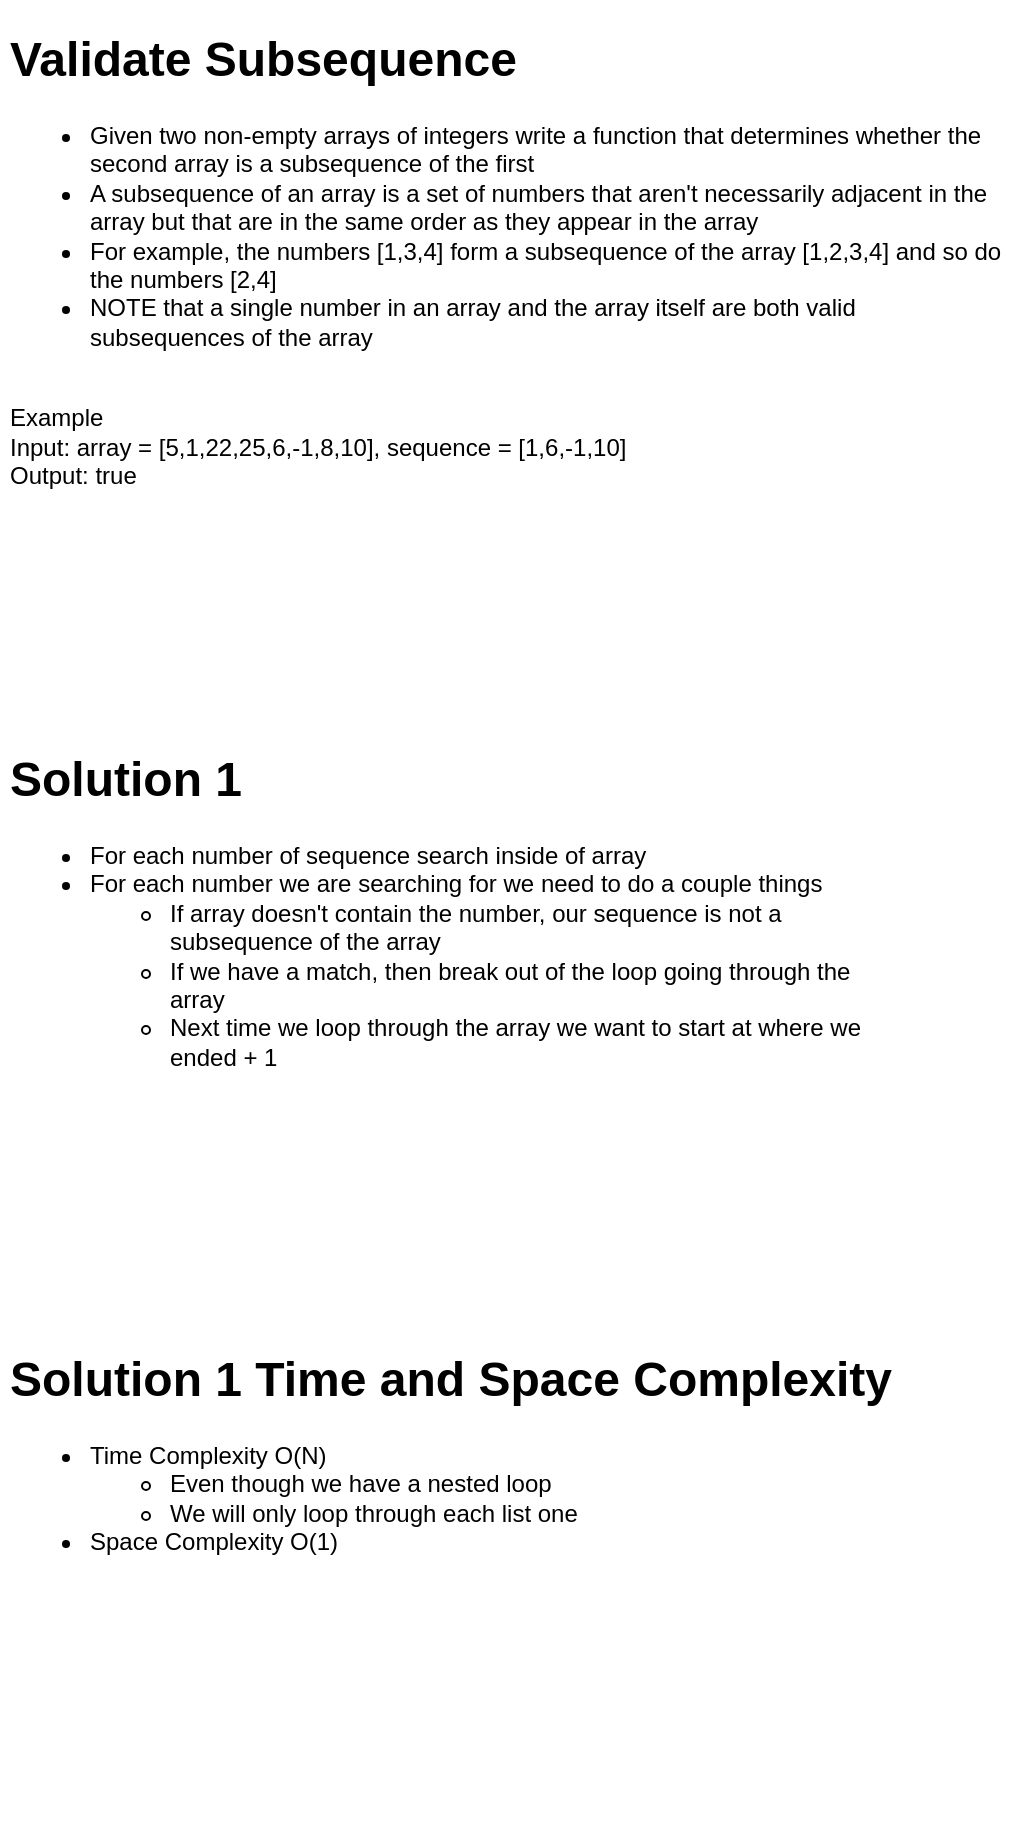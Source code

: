 <mxfile version="20.2.7" type="github">
  <diagram id="c6PqFvr1Bwt07eW4Q-qa" name="Page-1">
    <mxGraphModel dx="527" dy="686" grid="1" gridSize="10" guides="1" tooltips="1" connect="1" arrows="1" fold="1" page="1" pageScale="1" pageWidth="1100" pageHeight="850" math="0" shadow="0">
      <root>
        <mxCell id="0" />
        <mxCell id="1" parent="0" />
        <mxCell id="QzcAC0yXMFtsH6BwPbpK-1" value="&lt;h1&gt;Validate Subsequence&lt;/h1&gt;&lt;div&gt;&lt;ul&gt;&lt;li&gt;Given two non-empty arrays of integers write a function that determines whether the second array is a subsequence of the first&lt;/li&gt;&lt;li&gt;A subsequence of an array is a set of numbers that aren&#39;t necessarily adjacent in the array but that are in the same order as they appear in the array&lt;/li&gt;&lt;li&gt;For example, the numbers [1,3,4] form a subsequence of the array [1,2,3,4] and so do the numbers [2,4]&lt;/li&gt;&lt;li&gt;NOTE that a single number in an array and the array itself are both valid subsequences of the array&lt;/li&gt;&lt;/ul&gt;&lt;div&gt;&lt;br&gt;&lt;/div&gt;&lt;/div&gt;&lt;div&gt;Example&lt;/div&gt;&lt;div&gt;Input: array = [5,1,22,25,6,-1,8,10], sequence = [1,6,-1,10]&lt;/div&gt;&lt;div&gt;Output: true&lt;/div&gt;&lt;div&gt;&lt;br&gt;&lt;/div&gt;" style="text;html=1;strokeColor=none;fillColor=none;spacing=5;spacingTop=-20;whiteSpace=wrap;overflow=hidden;rounded=0;" vertex="1" parent="1">
          <mxGeometry x="20" y="40" width="510" height="280" as="geometry" />
        </mxCell>
        <mxCell id="QzcAC0yXMFtsH6BwPbpK-2" value="&lt;h1&gt;&lt;span style=&quot;background-color: initial;&quot;&gt;Solution 1&lt;/span&gt;&lt;/h1&gt;&lt;div&gt;&lt;ul&gt;&lt;li&gt;For each number of sequence search inside of array&lt;/li&gt;&lt;li&gt;For each number we are searching for we need to do a couple things&lt;/li&gt;&lt;ul&gt;&lt;li&gt;If array doesn&#39;t contain the number, our sequence is not a subsequence of the array&lt;/li&gt;&lt;li&gt;If we have a match, then break out of the loop going through the array&lt;/li&gt;&lt;li&gt;Next time we loop through the array we want to start at where we ended + 1&lt;/li&gt;&lt;/ul&gt;&lt;/ul&gt;&lt;/div&gt;" style="text;html=1;strokeColor=none;fillColor=none;spacing=5;spacingTop=-20;whiteSpace=wrap;overflow=hidden;rounded=0;" vertex="1" parent="1">
          <mxGeometry x="20" y="400" width="450" height="250" as="geometry" />
        </mxCell>
        <mxCell id="QzcAC0yXMFtsH6BwPbpK-4" value="&lt;h1&gt;Solution 1 Time and Space Complexity&lt;/h1&gt;&lt;div&gt;&lt;ul&gt;&lt;li&gt;Time Complexity O(N)&lt;/li&gt;&lt;ul&gt;&lt;li&gt;Even though we have a nested loop&lt;/li&gt;&lt;li&gt;We will only loop through each list one&lt;/li&gt;&lt;/ul&gt;&lt;li&gt;Space Complexity O(1)&lt;/li&gt;&lt;/ul&gt;&lt;/div&gt;" style="text;html=1;strokeColor=none;fillColor=none;spacing=5;spacingTop=-20;whiteSpace=wrap;overflow=hidden;rounded=0;" vertex="1" parent="1">
          <mxGeometry x="20" y="700" width="450" height="250" as="geometry" />
        </mxCell>
      </root>
    </mxGraphModel>
  </diagram>
</mxfile>
